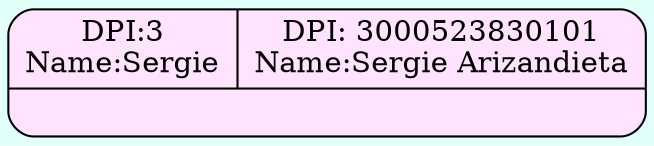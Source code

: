 digraph structs {
  bgcolor = "#E3FFFA"
 node [shape=Mrecord fillcolor="#FFE3FF" style =filled];
struct981971352[label="{{DPI:3\nName:Sergie|DPI: 3000523830101\nName:Sergie Arizandieta }|<here>}"];

}